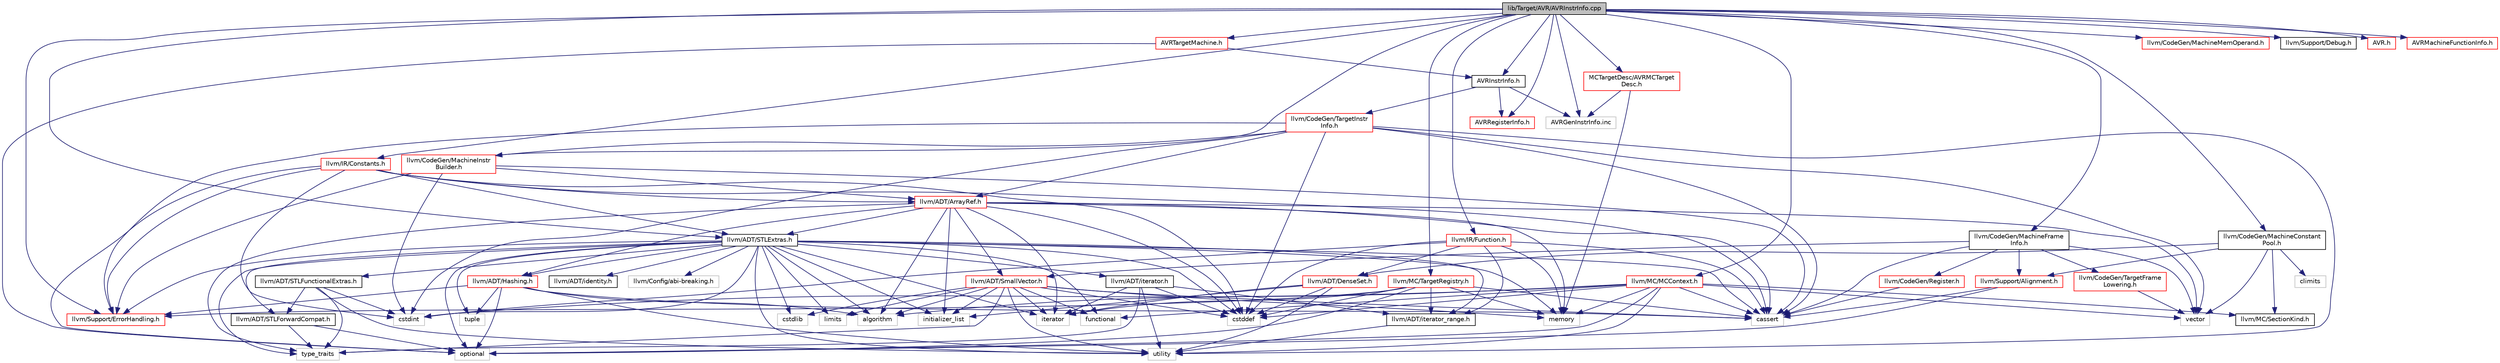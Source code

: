 digraph "lib/Target/AVR/AVRInstrInfo.cpp"
{
 // LATEX_PDF_SIZE
  bgcolor="transparent";
  edge [fontname="Helvetica",fontsize="10",labelfontname="Helvetica",labelfontsize="10"];
  node [fontname="Helvetica",fontsize="10",shape=record];
  Node1 [label="lib/Target/AVR/AVRInstrInfo.cpp",height=0.2,width=0.4,color="black", fillcolor="grey75", style="filled", fontcolor="black",tooltip=" "];
  Node1 -> Node2 [color="midnightblue",fontsize="10",style="solid",fontname="Helvetica"];
  Node2 [label="AVRInstrInfo.h",height=0.2,width=0.4,color="black",URL="$AVRInstrInfo_8h.html",tooltip=" "];
  Node2 -> Node3 [color="midnightblue",fontsize="10",style="solid",fontname="Helvetica"];
  Node3 [label="llvm/CodeGen/TargetInstr\lInfo.h",height=0.2,width=0.4,color="red",URL="$TargetInstrInfo_8h.html",tooltip=" "];
  Node3 -> Node4 [color="midnightblue",fontsize="10",style="solid",fontname="Helvetica"];
  Node4 [label="llvm/ADT/ArrayRef.h",height=0.2,width=0.4,color="red",URL="$ArrayRef_8h.html",tooltip=" "];
  Node4 -> Node5 [color="midnightblue",fontsize="10",style="solid",fontname="Helvetica"];
  Node5 [label="llvm/ADT/Hashing.h",height=0.2,width=0.4,color="red",URL="$Hashing_8h.html",tooltip=" "];
  Node5 -> Node11 [color="midnightblue",fontsize="10",style="solid",fontname="Helvetica"];
  Node11 [label="llvm/Support/ErrorHandling.h",height=0.2,width=0.4,color="red",URL="$Support_2ErrorHandling_8h.html",tooltip=" "];
  Node5 -> Node25 [color="midnightblue",fontsize="10",style="solid",fontname="Helvetica"];
  Node25 [label="algorithm",height=0.2,width=0.4,color="grey75",tooltip=" "];
  Node5 -> Node26 [color="midnightblue",fontsize="10",style="solid",fontname="Helvetica"];
  Node26 [label="cassert",height=0.2,width=0.4,color="grey75",tooltip=" "];
  Node5 -> Node27 [color="midnightblue",fontsize="10",style="solid",fontname="Helvetica"];
  Node27 [label="optional",height=0.2,width=0.4,color="grey75",tooltip=" "];
  Node5 -> Node29 [color="midnightblue",fontsize="10",style="solid",fontname="Helvetica"];
  Node29 [label="tuple",height=0.2,width=0.4,color="grey75",tooltip=" "];
  Node5 -> Node24 [color="midnightblue",fontsize="10",style="solid",fontname="Helvetica"];
  Node24 [label="utility",height=0.2,width=0.4,color="grey75",tooltip=" "];
  Node4 -> Node30 [color="midnightblue",fontsize="10",style="solid",fontname="Helvetica"];
  Node30 [label="llvm/ADT/SmallVector.h",height=0.2,width=0.4,color="red",URL="$SmallVector_8h.html",tooltip=" "];
  Node30 -> Node25 [color="midnightblue",fontsize="10",style="solid",fontname="Helvetica"];
  Node30 -> Node26 [color="midnightblue",fontsize="10",style="solid",fontname="Helvetica"];
  Node30 -> Node21 [color="midnightblue",fontsize="10",style="solid",fontname="Helvetica"];
  Node21 [label="cstddef",height=0.2,width=0.4,color="grey75",tooltip=" "];
  Node30 -> Node31 [color="midnightblue",fontsize="10",style="solid",fontname="Helvetica"];
  Node31 [label="cstdlib",height=0.2,width=0.4,color="grey75",tooltip=" "];
  Node30 -> Node32 [color="midnightblue",fontsize="10",style="solid",fontname="Helvetica"];
  Node32 [label="functional",height=0.2,width=0.4,color="grey75",tooltip=" "];
  Node30 -> Node33 [color="midnightblue",fontsize="10",style="solid",fontname="Helvetica"];
  Node33 [label="initializer_list",height=0.2,width=0.4,color="grey75",tooltip=" "];
  Node30 -> Node34 [color="midnightblue",fontsize="10",style="solid",fontname="Helvetica"];
  Node34 [label="iterator",height=0.2,width=0.4,color="grey75",tooltip=" "];
  Node30 -> Node18 [color="midnightblue",fontsize="10",style="solid",fontname="Helvetica"];
  Node18 [label="limits",height=0.2,width=0.4,color="grey75",tooltip=" "];
  Node30 -> Node35 [color="midnightblue",fontsize="10",style="solid",fontname="Helvetica"];
  Node35 [label="memory",height=0.2,width=0.4,color="grey75",tooltip=" "];
  Node30 -> Node19 [color="midnightblue",fontsize="10",style="solid",fontname="Helvetica"];
  Node19 [label="type_traits",height=0.2,width=0.4,color="grey75",tooltip=" "];
  Node30 -> Node24 [color="midnightblue",fontsize="10",style="solid",fontname="Helvetica"];
  Node4 -> Node37 [color="midnightblue",fontsize="10",style="solid",fontname="Helvetica"];
  Node37 [label="llvm/ADT/STLExtras.h",height=0.2,width=0.4,color="black",URL="$STLExtras_8h.html",tooltip=" "];
  Node37 -> Node5 [color="midnightblue",fontsize="10",style="solid",fontname="Helvetica"];
  Node37 -> Node38 [color="midnightblue",fontsize="10",style="solid",fontname="Helvetica"];
  Node38 [label="llvm/ADT/STLForwardCompat.h",height=0.2,width=0.4,color="black",URL="$STLForwardCompat_8h.html",tooltip=" "];
  Node38 -> Node27 [color="midnightblue",fontsize="10",style="solid",fontname="Helvetica"];
  Node38 -> Node19 [color="midnightblue",fontsize="10",style="solid",fontname="Helvetica"];
  Node37 -> Node39 [color="midnightblue",fontsize="10",style="solid",fontname="Helvetica"];
  Node39 [label="llvm/ADT/STLFunctionalExtras.h",height=0.2,width=0.4,color="black",URL="$STLFunctionalExtras_8h.html",tooltip=" "];
  Node39 -> Node38 [color="midnightblue",fontsize="10",style="solid",fontname="Helvetica"];
  Node39 -> Node17 [color="midnightblue",fontsize="10",style="solid",fontname="Helvetica"];
  Node17 [label="cstdint",height=0.2,width=0.4,color="grey75",tooltip=" "];
  Node39 -> Node19 [color="midnightblue",fontsize="10",style="solid",fontname="Helvetica"];
  Node39 -> Node24 [color="midnightblue",fontsize="10",style="solid",fontname="Helvetica"];
  Node37 -> Node40 [color="midnightblue",fontsize="10",style="solid",fontname="Helvetica"];
  Node40 [label="llvm/ADT/identity.h",height=0.2,width=0.4,color="black",URL="$identity_8h.html",tooltip=" "];
  Node37 -> Node41 [color="midnightblue",fontsize="10",style="solid",fontname="Helvetica"];
  Node41 [label="llvm/ADT/iterator.h",height=0.2,width=0.4,color="black",URL="$iterator_8h.html",tooltip=" "];
  Node41 -> Node42 [color="midnightblue",fontsize="10",style="solid",fontname="Helvetica"];
  Node42 [label="llvm/ADT/iterator_range.h",height=0.2,width=0.4,color="black",URL="$iterator__range_8h.html",tooltip=" "];
  Node42 -> Node24 [color="midnightblue",fontsize="10",style="solid",fontname="Helvetica"];
  Node41 -> Node21 [color="midnightblue",fontsize="10",style="solid",fontname="Helvetica"];
  Node41 -> Node34 [color="midnightblue",fontsize="10",style="solid",fontname="Helvetica"];
  Node41 -> Node19 [color="midnightblue",fontsize="10",style="solid",fontname="Helvetica"];
  Node41 -> Node24 [color="midnightblue",fontsize="10",style="solid",fontname="Helvetica"];
  Node37 -> Node42 [color="midnightblue",fontsize="10",style="solid",fontname="Helvetica"];
  Node37 -> Node43 [color="midnightblue",fontsize="10",style="solid",fontname="Helvetica"];
  Node43 [label="llvm/Config/abi-breaking.h",height=0.2,width=0.4,color="grey75",tooltip=" "];
  Node37 -> Node11 [color="midnightblue",fontsize="10",style="solid",fontname="Helvetica"];
  Node37 -> Node25 [color="midnightblue",fontsize="10",style="solid",fontname="Helvetica"];
  Node37 -> Node26 [color="midnightblue",fontsize="10",style="solid",fontname="Helvetica"];
  Node37 -> Node21 [color="midnightblue",fontsize="10",style="solid",fontname="Helvetica"];
  Node37 -> Node17 [color="midnightblue",fontsize="10",style="solid",fontname="Helvetica"];
  Node37 -> Node31 [color="midnightblue",fontsize="10",style="solid",fontname="Helvetica"];
  Node37 -> Node32 [color="midnightblue",fontsize="10",style="solid",fontname="Helvetica"];
  Node37 -> Node33 [color="midnightblue",fontsize="10",style="solid",fontname="Helvetica"];
  Node37 -> Node34 [color="midnightblue",fontsize="10",style="solid",fontname="Helvetica"];
  Node37 -> Node18 [color="midnightblue",fontsize="10",style="solid",fontname="Helvetica"];
  Node37 -> Node35 [color="midnightblue",fontsize="10",style="solid",fontname="Helvetica"];
  Node37 -> Node27 [color="midnightblue",fontsize="10",style="solid",fontname="Helvetica"];
  Node37 -> Node29 [color="midnightblue",fontsize="10",style="solid",fontname="Helvetica"];
  Node37 -> Node19 [color="midnightblue",fontsize="10",style="solid",fontname="Helvetica"];
  Node37 -> Node24 [color="midnightblue",fontsize="10",style="solid",fontname="Helvetica"];
  Node4 -> Node25 [color="midnightblue",fontsize="10",style="solid",fontname="Helvetica"];
  Node4 -> Node26 [color="midnightblue",fontsize="10",style="solid",fontname="Helvetica"];
  Node4 -> Node21 [color="midnightblue",fontsize="10",style="solid",fontname="Helvetica"];
  Node4 -> Node33 [color="midnightblue",fontsize="10",style="solid",fontname="Helvetica"];
  Node4 -> Node34 [color="midnightblue",fontsize="10",style="solid",fontname="Helvetica"];
  Node4 -> Node35 [color="midnightblue",fontsize="10",style="solid",fontname="Helvetica"];
  Node4 -> Node19 [color="midnightblue",fontsize="10",style="solid",fontname="Helvetica"];
  Node4 -> Node45 [color="midnightblue",fontsize="10",style="solid",fontname="Helvetica"];
  Node45 [label="vector",height=0.2,width=0.4,color="grey75",tooltip=" "];
  Node3 -> Node154 [color="midnightblue",fontsize="10",style="solid",fontname="Helvetica"];
  Node154 [label="llvm/CodeGen/MachineInstr\lBuilder.h",height=0.2,width=0.4,color="red",URL="$MachineInstrBuilder_8h.html",tooltip=" "];
  Node154 -> Node4 [color="midnightblue",fontsize="10",style="solid",fontname="Helvetica"];
  Node154 -> Node11 [color="midnightblue",fontsize="10",style="solid",fontname="Helvetica"];
  Node154 -> Node26 [color="midnightblue",fontsize="10",style="solid",fontname="Helvetica"];
  Node154 -> Node17 [color="midnightblue",fontsize="10",style="solid",fontname="Helvetica"];
  Node3 -> Node11 [color="midnightblue",fontsize="10",style="solid",fontname="Helvetica"];
  Node3 -> Node26 [color="midnightblue",fontsize="10",style="solid",fontname="Helvetica"];
  Node3 -> Node21 [color="midnightblue",fontsize="10",style="solid",fontname="Helvetica"];
  Node3 -> Node17 [color="midnightblue",fontsize="10",style="solid",fontname="Helvetica"];
  Node3 -> Node24 [color="midnightblue",fontsize="10",style="solid",fontname="Helvetica"];
  Node3 -> Node45 [color="midnightblue",fontsize="10",style="solid",fontname="Helvetica"];
  Node2 -> Node223 [color="midnightblue",fontsize="10",style="solid",fontname="Helvetica"];
  Node223 [label="AVRRegisterInfo.h",height=0.2,width=0.4,color="red",URL="$AVRRegisterInfo_8h.html",tooltip=" "];
  Node2 -> Node225 [color="midnightblue",fontsize="10",style="solid",fontname="Helvetica"];
  Node225 [label="AVRGenInstrInfo.inc",height=0.2,width=0.4,color="grey75",tooltip=" "];
  Node1 -> Node37 [color="midnightblue",fontsize="10",style="solid",fontname="Helvetica"];
  Node1 -> Node226 [color="midnightblue",fontsize="10",style="solid",fontname="Helvetica"];
  Node226 [label="llvm/CodeGen/MachineConstant\lPool.h",height=0.2,width=0.4,color="black",URL="$MachineConstantPool_8h.html",tooltip=" "];
  Node226 -> Node170 [color="midnightblue",fontsize="10",style="solid",fontname="Helvetica"];
  Node170 [label="llvm/ADT/DenseSet.h",height=0.2,width=0.4,color="red",URL="$DenseSet_8h.html",tooltip=" "];
  Node170 -> Node21 [color="midnightblue",fontsize="10",style="solid",fontname="Helvetica"];
  Node170 -> Node33 [color="midnightblue",fontsize="10",style="solid",fontname="Helvetica"];
  Node170 -> Node34 [color="midnightblue",fontsize="10",style="solid",fontname="Helvetica"];
  Node170 -> Node24 [color="midnightblue",fontsize="10",style="solid",fontname="Helvetica"];
  Node226 -> Node227 [color="midnightblue",fontsize="10",style="solid",fontname="Helvetica"];
  Node227 [label="llvm/MC/SectionKind.h",height=0.2,width=0.4,color="black",URL="$SectionKind_8h.html",tooltip=" "];
  Node226 -> Node80 [color="midnightblue",fontsize="10",style="solid",fontname="Helvetica"];
  Node80 [label="llvm/Support/Alignment.h",height=0.2,width=0.4,color="red",URL="$Alignment_8h.html",tooltip=" "];
  Node80 -> Node26 [color="midnightblue",fontsize="10",style="solid",fontname="Helvetica"];
  Node80 -> Node27 [color="midnightblue",fontsize="10",style="solid",fontname="Helvetica"];
  Node226 -> Node52 [color="midnightblue",fontsize="10",style="solid",fontname="Helvetica"];
  Node52 [label="climits",height=0.2,width=0.4,color="grey75",tooltip=" "];
  Node226 -> Node45 [color="midnightblue",fontsize="10",style="solid",fontname="Helvetica"];
  Node1 -> Node228 [color="midnightblue",fontsize="10",style="solid",fontname="Helvetica"];
  Node228 [label="llvm/CodeGen/MachineFrame\lInfo.h",height=0.2,width=0.4,color="black",URL="$MachineFrameInfo_8h.html",tooltip=" "];
  Node228 -> Node30 [color="midnightblue",fontsize="10",style="solid",fontname="Helvetica"];
  Node228 -> Node119 [color="midnightblue",fontsize="10",style="solid",fontname="Helvetica"];
  Node119 [label="llvm/CodeGen/Register.h",height=0.2,width=0.4,color="red",URL="$Register_8h.html",tooltip=" "];
  Node119 -> Node26 [color="midnightblue",fontsize="10",style="solid",fontname="Helvetica"];
  Node228 -> Node229 [color="midnightblue",fontsize="10",style="solid",fontname="Helvetica"];
  Node229 [label="llvm/CodeGen/TargetFrame\lLowering.h",height=0.2,width=0.4,color="red",URL="$TargetFrameLowering_8h.html",tooltip=" "];
  Node229 -> Node45 [color="midnightblue",fontsize="10",style="solid",fontname="Helvetica"];
  Node228 -> Node80 [color="midnightblue",fontsize="10",style="solid",fontname="Helvetica"];
  Node228 -> Node26 [color="midnightblue",fontsize="10",style="solid",fontname="Helvetica"];
  Node228 -> Node45 [color="midnightblue",fontsize="10",style="solid",fontname="Helvetica"];
  Node1 -> Node154 [color="midnightblue",fontsize="10",style="solid",fontname="Helvetica"];
  Node1 -> Node108 [color="midnightblue",fontsize="10",style="solid",fontname="Helvetica"];
  Node108 [label="llvm/CodeGen/MachineMemOperand.h",height=0.2,width=0.4,color="red",URL="$MachineMemOperand_8h.html",tooltip=" "];
  Node1 -> Node230 [color="midnightblue",fontsize="10",style="solid",fontname="Helvetica"];
  Node230 [label="llvm/IR/Constants.h",height=0.2,width=0.4,color="red",URL="$Constants_8h.html",tooltip=" "];
  Node230 -> Node4 [color="midnightblue",fontsize="10",style="solid",fontname="Helvetica"];
  Node230 -> Node37 [color="midnightblue",fontsize="10",style="solid",fontname="Helvetica"];
  Node230 -> Node11 [color="midnightblue",fontsize="10",style="solid",fontname="Helvetica"];
  Node230 -> Node26 [color="midnightblue",fontsize="10",style="solid",fontname="Helvetica"];
  Node230 -> Node21 [color="midnightblue",fontsize="10",style="solid",fontname="Helvetica"];
  Node230 -> Node17 [color="midnightblue",fontsize="10",style="solid",fontname="Helvetica"];
  Node230 -> Node27 [color="midnightblue",fontsize="10",style="solid",fontname="Helvetica"];
  Node1 -> Node169 [color="midnightblue",fontsize="10",style="solid",fontname="Helvetica"];
  Node169 [label="llvm/IR/Function.h",height=0.2,width=0.4,color="red",URL="$Function_8h.html",tooltip=" "];
  Node169 -> Node170 [color="midnightblue",fontsize="10",style="solid",fontname="Helvetica"];
  Node169 -> Node42 [color="midnightblue",fontsize="10",style="solid",fontname="Helvetica"];
  Node169 -> Node26 [color="midnightblue",fontsize="10",style="solid",fontname="Helvetica"];
  Node169 -> Node21 [color="midnightblue",fontsize="10",style="solid",fontname="Helvetica"];
  Node169 -> Node17 [color="midnightblue",fontsize="10",style="solid",fontname="Helvetica"];
  Node169 -> Node35 [color="midnightblue",fontsize="10",style="solid",fontname="Helvetica"];
  Node1 -> Node231 [color="midnightblue",fontsize="10",style="solid",fontname="Helvetica"];
  Node231 [label="llvm/MC/MCContext.h",height=0.2,width=0.4,color="red",URL="$MCContext_8h.html",tooltip=" "];
  Node231 -> Node227 [color="midnightblue",fontsize="10",style="solid",fontname="Helvetica"];
  Node231 -> Node25 [color="midnightblue",fontsize="10",style="solid",fontname="Helvetica"];
  Node231 -> Node26 [color="midnightblue",fontsize="10",style="solid",fontname="Helvetica"];
  Node231 -> Node21 [color="midnightblue",fontsize="10",style="solid",fontname="Helvetica"];
  Node231 -> Node17 [color="midnightblue",fontsize="10",style="solid",fontname="Helvetica"];
  Node231 -> Node32 [color="midnightblue",fontsize="10",style="solid",fontname="Helvetica"];
  Node231 -> Node35 [color="midnightblue",fontsize="10",style="solid",fontname="Helvetica"];
  Node231 -> Node27 [color="midnightblue",fontsize="10",style="solid",fontname="Helvetica"];
  Node231 -> Node24 [color="midnightblue",fontsize="10",style="solid",fontname="Helvetica"];
  Node231 -> Node45 [color="midnightblue",fontsize="10",style="solid",fontname="Helvetica"];
  Node1 -> Node247 [color="midnightblue",fontsize="10",style="solid",fontname="Helvetica"];
  Node247 [label="llvm/MC/TargetRegistry.h",height=0.2,width=0.4,color="red",URL="$TargetRegistry_8h.html",tooltip=" "];
  Node247 -> Node42 [color="midnightblue",fontsize="10",style="solid",fontname="Helvetica"];
  Node247 -> Node11 [color="midnightblue",fontsize="10",style="solid",fontname="Helvetica"];
  Node247 -> Node26 [color="midnightblue",fontsize="10",style="solid",fontname="Helvetica"];
  Node247 -> Node21 [color="midnightblue",fontsize="10",style="solid",fontname="Helvetica"];
  Node247 -> Node34 [color="midnightblue",fontsize="10",style="solid",fontname="Helvetica"];
  Node247 -> Node35 [color="midnightblue",fontsize="10",style="solid",fontname="Helvetica"];
  Node247 -> Node27 [color="midnightblue",fontsize="10",style="solid",fontname="Helvetica"];
  Node1 -> Node115 [color="midnightblue",fontsize="10",style="solid",fontname="Helvetica"];
  Node115 [label="llvm/Support/Debug.h",height=0.2,width=0.4,color="black",URL="$Debug_8h.html",tooltip=" "];
  Node1 -> Node11 [color="midnightblue",fontsize="10",style="solid",fontname="Helvetica"];
  Node1 -> Node253 [color="midnightblue",fontsize="10",style="solid",fontname="Helvetica"];
  Node253 [label="AVR.h",height=0.2,width=0.4,color="red",URL="$AVR_8h.html",tooltip=" "];
  Node1 -> Node282 [color="midnightblue",fontsize="10",style="solid",fontname="Helvetica"];
  Node282 [label="AVRMachineFunctionInfo.h",height=0.2,width=0.4,color="red",URL="$AVRMachineFunctionInfo_8h.html",tooltip=" "];
  Node1 -> Node223 [color="midnightblue",fontsize="10",style="solid",fontname="Helvetica"];
  Node1 -> Node283 [color="midnightblue",fontsize="10",style="solid",fontname="Helvetica"];
  Node283 [label="AVRTargetMachine.h",height=0.2,width=0.4,color="red",URL="$AVRTargetMachine_8h.html",tooltip=" "];
  Node283 -> Node2 [color="midnightblue",fontsize="10",style="solid",fontname="Helvetica"];
  Node283 -> Node27 [color="midnightblue",fontsize="10",style="solid",fontname="Helvetica"];
  Node1 -> Node304 [color="midnightblue",fontsize="10",style="solid",fontname="Helvetica"];
  Node304 [label="MCTargetDesc/AVRMCTarget\lDesc.h",height=0.2,width=0.4,color="red",URL="$AVRMCTargetDesc_8h.html",tooltip=" "];
  Node304 -> Node35 [color="midnightblue",fontsize="10",style="solid",fontname="Helvetica"];
  Node304 -> Node225 [color="midnightblue",fontsize="10",style="solid",fontname="Helvetica"];
  Node1 -> Node225 [color="midnightblue",fontsize="10",style="solid",fontname="Helvetica"];
}
